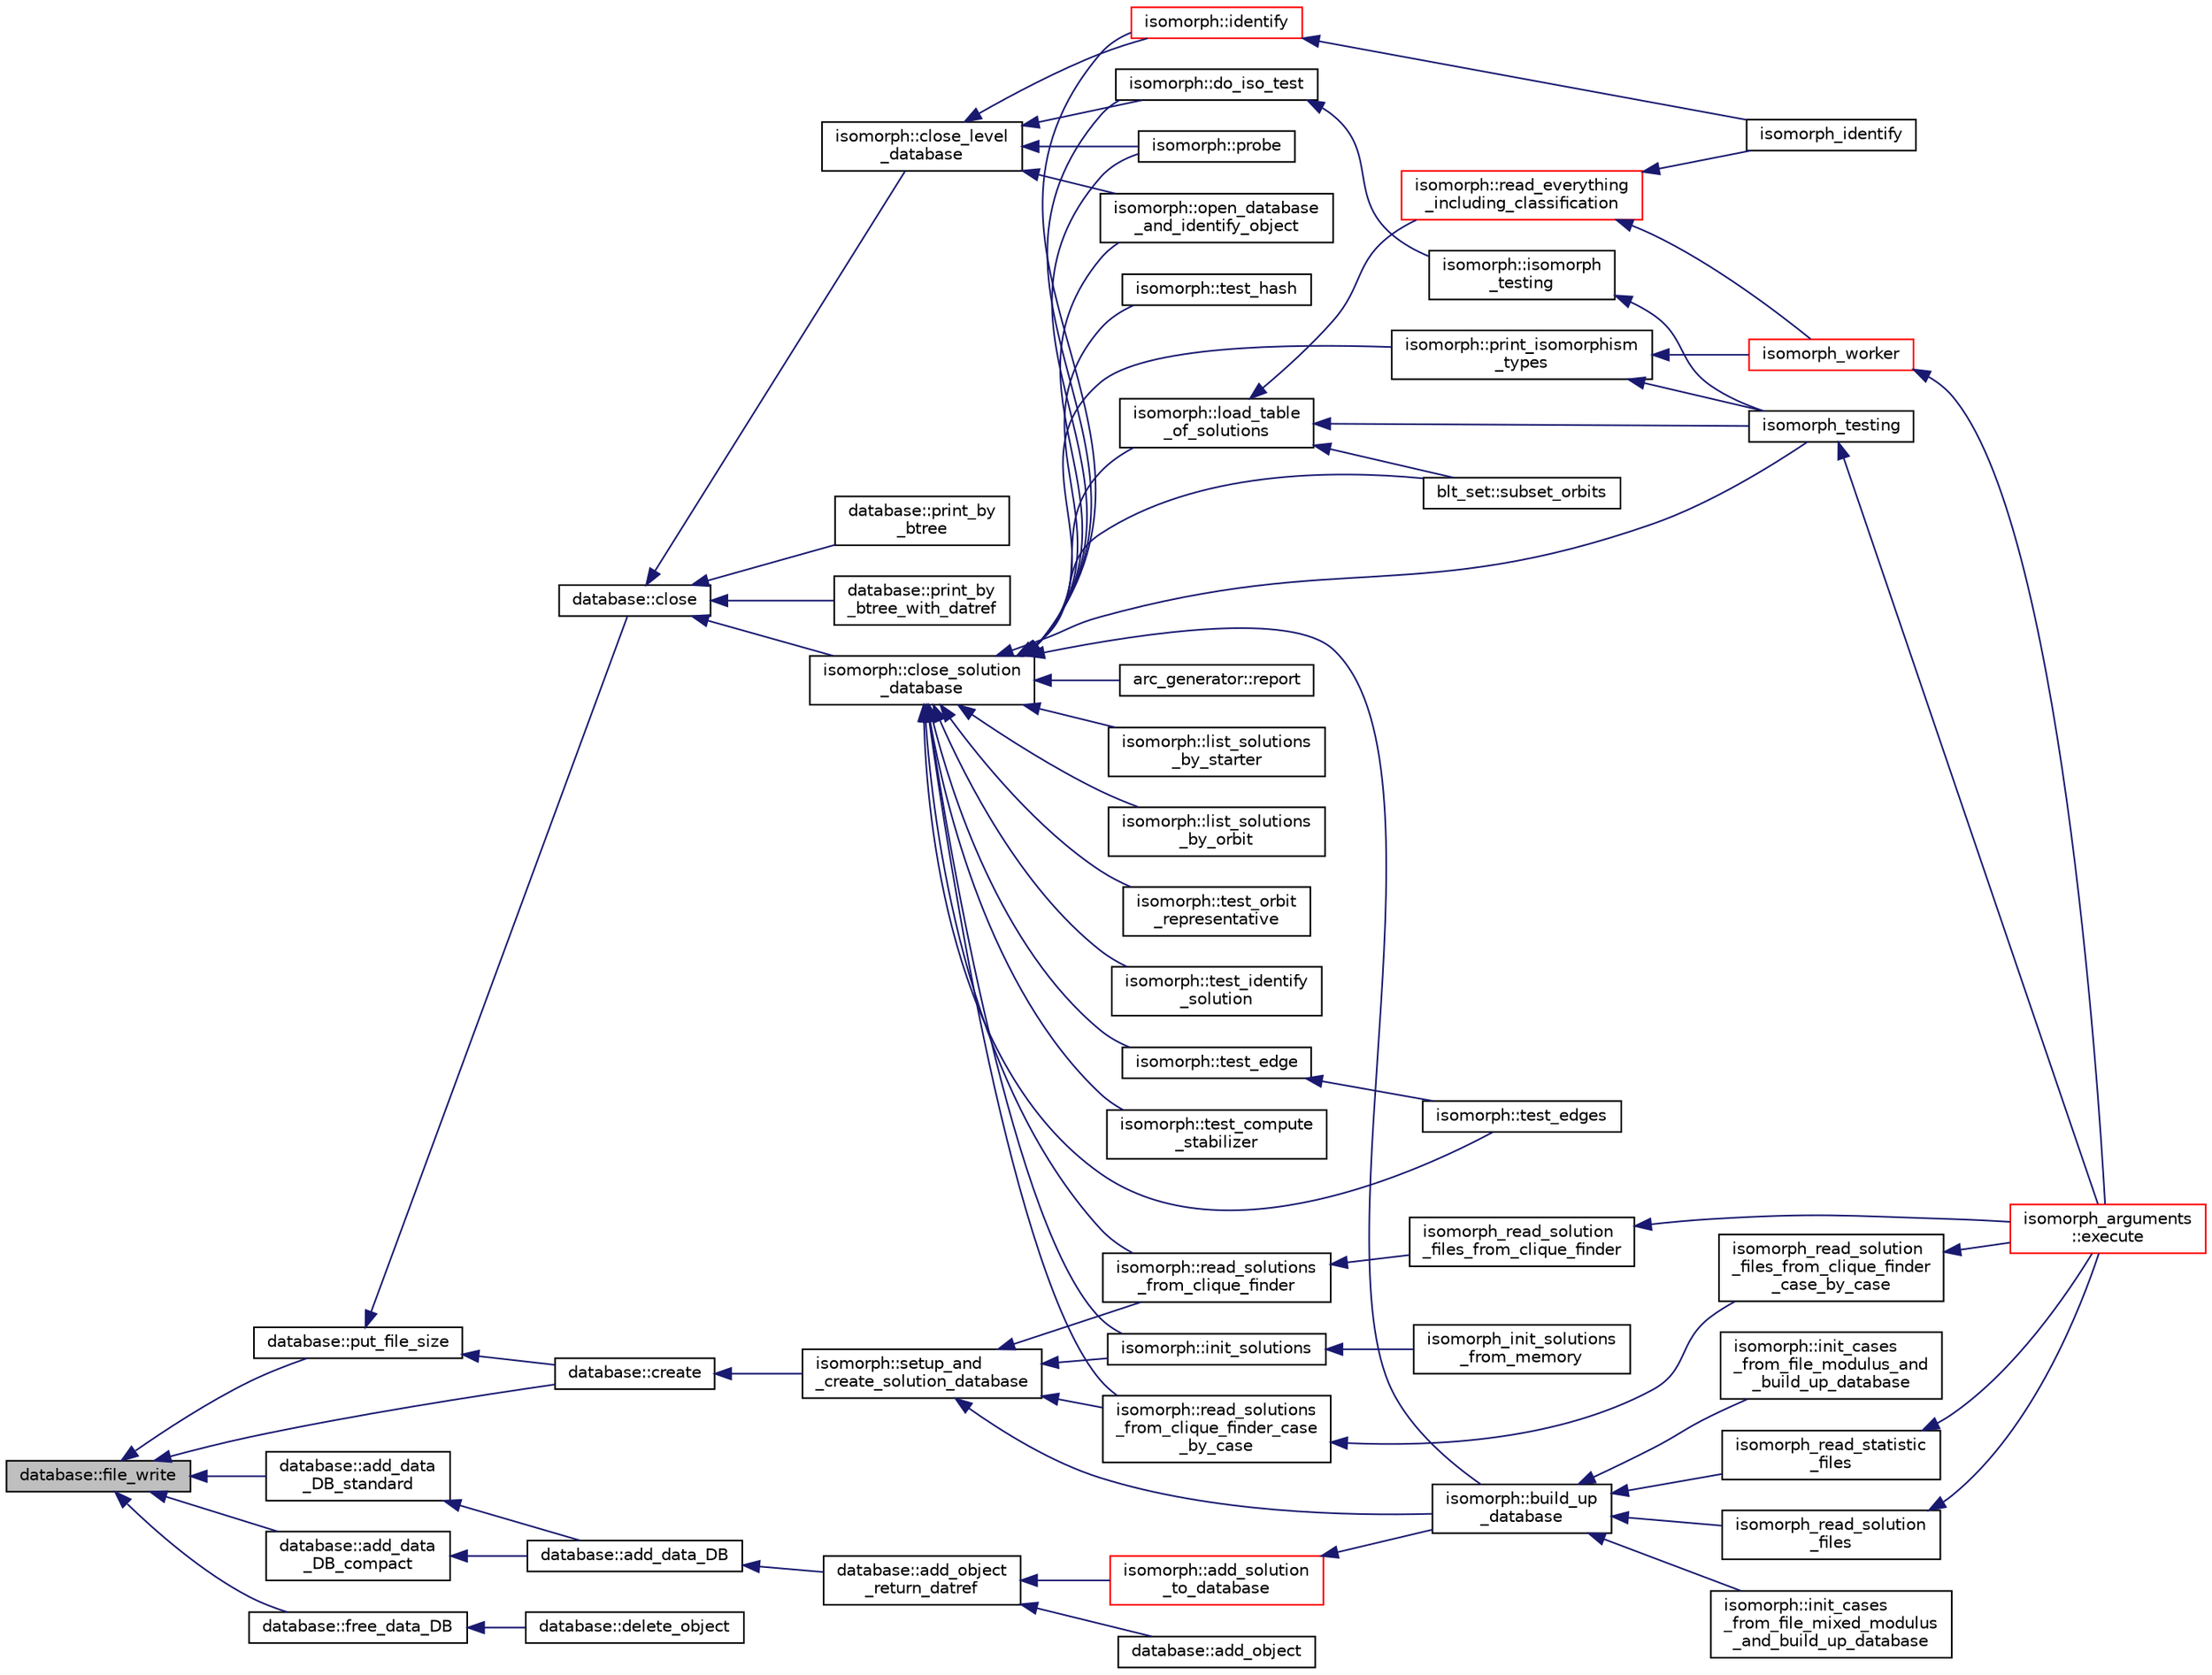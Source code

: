 digraph "database::file_write"
{
  edge [fontname="Helvetica",fontsize="10",labelfontname="Helvetica",labelfontsize="10"];
  node [fontname="Helvetica",fontsize="10",shape=record];
  rankdir="LR";
  Node1477 [label="database::file_write",height=0.2,width=0.4,color="black", fillcolor="grey75", style="filled", fontcolor="black"];
  Node1477 -> Node1478 [dir="back",color="midnightblue",fontsize="10",style="solid",fontname="Helvetica"];
  Node1478 [label="database::create",height=0.2,width=0.4,color="black", fillcolor="white", style="filled",URL="$db/d72/classdatabase.html#a41d486156468426370c803bea3976cf1"];
  Node1478 -> Node1479 [dir="back",color="midnightblue",fontsize="10",style="solid",fontname="Helvetica"];
  Node1479 [label="isomorph::setup_and\l_create_solution_database",height=0.2,width=0.4,color="black", fillcolor="white", style="filled",URL="$d3/d5f/classisomorph.html#a810a22dfde3c43272107c743ec819b0e"];
  Node1479 -> Node1480 [dir="back",color="midnightblue",fontsize="10",style="solid",fontname="Helvetica"];
  Node1480 [label="isomorph::init_solutions",height=0.2,width=0.4,color="black", fillcolor="white", style="filled",URL="$d3/d5f/classisomorph.html#a729746a01bd45d55565d0a11cda9e9a3"];
  Node1480 -> Node1481 [dir="back",color="midnightblue",fontsize="10",style="solid",fontname="Helvetica"];
  Node1481 [label="isomorph_init_solutions\l_from_memory",height=0.2,width=0.4,color="black", fillcolor="white", style="filled",URL="$d4/d7e/isomorph__global_8_c.html#a490bbe6199dc1e29d186b26834266e03"];
  Node1479 -> Node1482 [dir="back",color="midnightblue",fontsize="10",style="solid",fontname="Helvetica"];
  Node1482 [label="isomorph::read_solutions\l_from_clique_finder_case\l_by_case",height=0.2,width=0.4,color="black", fillcolor="white", style="filled",URL="$d3/d5f/classisomorph.html#a65bc5ec528f741a1b01cdd606dfed579"];
  Node1482 -> Node1483 [dir="back",color="midnightblue",fontsize="10",style="solid",fontname="Helvetica"];
  Node1483 [label="isomorph_read_solution\l_files_from_clique_finder\l_case_by_case",height=0.2,width=0.4,color="black", fillcolor="white", style="filled",URL="$d4/d7e/isomorph__global_8_c.html#a2a55ab4b2df6ae83f916cf01eccdf67c"];
  Node1483 -> Node1484 [dir="back",color="midnightblue",fontsize="10",style="solid",fontname="Helvetica"];
  Node1484 [label="isomorph_arguments\l::execute",height=0.2,width=0.4,color="red", fillcolor="white", style="filled",URL="$d5/de4/classisomorph__arguments.html#aa85e472d14906abdd5672dc66027583e"];
  Node1479 -> Node1487 [dir="back",color="midnightblue",fontsize="10",style="solid",fontname="Helvetica"];
  Node1487 [label="isomorph::read_solutions\l_from_clique_finder",height=0.2,width=0.4,color="black", fillcolor="white", style="filled",URL="$d3/d5f/classisomorph.html#a14c4ac27b0d97d338e14ac0d183c5c64"];
  Node1487 -> Node1488 [dir="back",color="midnightblue",fontsize="10",style="solid",fontname="Helvetica"];
  Node1488 [label="isomorph_read_solution\l_files_from_clique_finder",height=0.2,width=0.4,color="black", fillcolor="white", style="filled",URL="$d4/d7e/isomorph__global_8_c.html#ad8be067333430bfdd26c0a34549f4556"];
  Node1488 -> Node1484 [dir="back",color="midnightblue",fontsize="10",style="solid",fontname="Helvetica"];
  Node1479 -> Node1489 [dir="back",color="midnightblue",fontsize="10",style="solid",fontname="Helvetica"];
  Node1489 [label="isomorph::build_up\l_database",height=0.2,width=0.4,color="black", fillcolor="white", style="filled",URL="$d3/d5f/classisomorph.html#a40bea8f733a5855879f927fc73324384"];
  Node1489 -> Node1490 [dir="back",color="midnightblue",fontsize="10",style="solid",fontname="Helvetica"];
  Node1490 [label="isomorph::init_cases\l_from_file_modulus_and\l_build_up_database",height=0.2,width=0.4,color="black", fillcolor="white", style="filled",URL="$d3/d5f/classisomorph.html#a42c6ebeadb51263d8ae8c1bdaae3ebbd"];
  Node1489 -> Node1491 [dir="back",color="midnightblue",fontsize="10",style="solid",fontname="Helvetica"];
  Node1491 [label="isomorph::init_cases\l_from_file_mixed_modulus\l_and_build_up_database",height=0.2,width=0.4,color="black", fillcolor="white", style="filled",URL="$d3/d5f/classisomorph.html#acae208131143734575c088b5f50123f6"];
  Node1489 -> Node1492 [dir="back",color="midnightblue",fontsize="10",style="solid",fontname="Helvetica"];
  Node1492 [label="isomorph_read_statistic\l_files",height=0.2,width=0.4,color="black", fillcolor="white", style="filled",URL="$d4/d7e/isomorph__global_8_c.html#a78a6ee9d7dee4708fc721374bdebfa83"];
  Node1492 -> Node1484 [dir="back",color="midnightblue",fontsize="10",style="solid",fontname="Helvetica"];
  Node1489 -> Node1493 [dir="back",color="midnightblue",fontsize="10",style="solid",fontname="Helvetica"];
  Node1493 [label="isomorph_read_solution\l_files",height=0.2,width=0.4,color="black", fillcolor="white", style="filled",URL="$d4/d7e/isomorph__global_8_c.html#a697da824ab34db5c830530fb3c97df24"];
  Node1493 -> Node1484 [dir="back",color="midnightblue",fontsize="10",style="solid",fontname="Helvetica"];
  Node1477 -> Node1494 [dir="back",color="midnightblue",fontsize="10",style="solid",fontname="Helvetica"];
  Node1494 [label="database::put_file_size",height=0.2,width=0.4,color="black", fillcolor="white", style="filled",URL="$db/d72/classdatabase.html#a3490df2b9feac3d2cfab8a5d00033ab4"];
  Node1494 -> Node1478 [dir="back",color="midnightblue",fontsize="10",style="solid",fontname="Helvetica"];
  Node1494 -> Node1495 [dir="back",color="midnightblue",fontsize="10",style="solid",fontname="Helvetica"];
  Node1495 [label="database::close",height=0.2,width=0.4,color="black", fillcolor="white", style="filled",URL="$db/d72/classdatabase.html#acdc74d15f711cab1c165989723d45caf"];
  Node1495 -> Node1496 [dir="back",color="midnightblue",fontsize="10",style="solid",fontname="Helvetica"];
  Node1496 [label="database::print_by\l_btree",height=0.2,width=0.4,color="black", fillcolor="white", style="filled",URL="$db/d72/classdatabase.html#ac45ae44f2a861557ced6e5ab7c146717"];
  Node1495 -> Node1497 [dir="back",color="midnightblue",fontsize="10",style="solid",fontname="Helvetica"];
  Node1497 [label="database::print_by\l_btree_with_datref",height=0.2,width=0.4,color="black", fillcolor="white", style="filled",URL="$db/d72/classdatabase.html#af84030a29b31944d6763974ac4f774b5"];
  Node1495 -> Node1498 [dir="back",color="midnightblue",fontsize="10",style="solid",fontname="Helvetica"];
  Node1498 [label="isomorph::close_solution\l_database",height=0.2,width=0.4,color="black", fillcolor="white", style="filled",URL="$d3/d5f/classisomorph.html#a4219716e51f60288361e06dd0e91810b"];
  Node1498 -> Node1499 [dir="back",color="midnightblue",fontsize="10",style="solid",fontname="Helvetica"];
  Node1499 [label="blt_set::subset_orbits",height=0.2,width=0.4,color="black", fillcolor="white", style="filled",URL="$d1/d3d/classblt__set.html#af8f79fc4346244acfa0e2c2d23c36993"];
  Node1498 -> Node1500 [dir="back",color="midnightblue",fontsize="10",style="solid",fontname="Helvetica"];
  Node1500 [label="arc_generator::report",height=0.2,width=0.4,color="black", fillcolor="white", style="filled",URL="$d4/d21/classarc__generator.html#a650f715bb3eec8fd1057e07e5b384f9a"];
  Node1498 -> Node1501 [dir="back",color="midnightblue",fontsize="10",style="solid",fontname="Helvetica"];
  Node1501 [label="isomorph::load_table\l_of_solutions",height=0.2,width=0.4,color="black", fillcolor="white", style="filled",URL="$d3/d5f/classisomorph.html#a21ab5aba74a200b9abf041dc5206821a"];
  Node1501 -> Node1499 [dir="back",color="midnightblue",fontsize="10",style="solid",fontname="Helvetica"];
  Node1501 -> Node1502 [dir="back",color="midnightblue",fontsize="10",style="solid",fontname="Helvetica"];
  Node1502 [label="isomorph::read_everything\l_including_classification",height=0.2,width=0.4,color="red", fillcolor="white", style="filled",URL="$d3/d5f/classisomorph.html#aa6a56e4522d3133a6ea65c9ac6de3924"];
  Node1502 -> Node1504 [dir="back",color="midnightblue",fontsize="10",style="solid",fontname="Helvetica"];
  Node1504 [label="isomorph_identify",height=0.2,width=0.4,color="black", fillcolor="white", style="filled",URL="$d4/d7e/isomorph__global_8_c.html#aa0fe57c73d5668eee10a6022ada7f6a3"];
  Node1502 -> Node1506 [dir="back",color="midnightblue",fontsize="10",style="solid",fontname="Helvetica"];
  Node1506 [label="isomorph_worker",height=0.2,width=0.4,color="red", fillcolor="white", style="filled",URL="$d4/d7e/isomorph__global_8_c.html#ace3bb6ec719b02a35534309d4d3fe99a"];
  Node1506 -> Node1484 [dir="back",color="midnightblue",fontsize="10",style="solid",fontname="Helvetica"];
  Node1501 -> Node1508 [dir="back",color="midnightblue",fontsize="10",style="solid",fontname="Helvetica"];
  Node1508 [label="isomorph_testing",height=0.2,width=0.4,color="black", fillcolor="white", style="filled",URL="$d4/d7e/isomorph__global_8_c.html#a5a73cbe9f89c4727f086482ee2d238f9"];
  Node1508 -> Node1484 [dir="back",color="midnightblue",fontsize="10",style="solid",fontname="Helvetica"];
  Node1498 -> Node1509 [dir="back",color="midnightblue",fontsize="10",style="solid",fontname="Helvetica"];
  Node1509 [label="isomorph::list_solutions\l_by_starter",height=0.2,width=0.4,color="black", fillcolor="white", style="filled",URL="$d3/d5f/classisomorph.html#a9c40f343f1a3e5fc177e5121bc809b06"];
  Node1498 -> Node1510 [dir="back",color="midnightblue",fontsize="10",style="solid",fontname="Helvetica"];
  Node1510 [label="isomorph::list_solutions\l_by_orbit",height=0.2,width=0.4,color="black", fillcolor="white", style="filled",URL="$d3/d5f/classisomorph.html#adefb1a89c097c284d29f92d5fc58ebfa"];
  Node1498 -> Node1511 [dir="back",color="midnightblue",fontsize="10",style="solid",fontname="Helvetica"];
  Node1511 [label="isomorph::test_orbit\l_representative",height=0.2,width=0.4,color="black", fillcolor="white", style="filled",URL="$d3/d5f/classisomorph.html#a5f165aa61a0d6b349da5a6117135f6c0"];
  Node1498 -> Node1512 [dir="back",color="midnightblue",fontsize="10",style="solid",fontname="Helvetica"];
  Node1512 [label="isomorph::test_identify\l_solution",height=0.2,width=0.4,color="black", fillcolor="white", style="filled",URL="$d3/d5f/classisomorph.html#aa2c95f309e3283179e87bbbd83bfdc7d"];
  Node1498 -> Node1513 [dir="back",color="midnightblue",fontsize="10",style="solid",fontname="Helvetica"];
  Node1513 [label="isomorph::test_compute\l_stabilizer",height=0.2,width=0.4,color="black", fillcolor="white", style="filled",URL="$d3/d5f/classisomorph.html#a72cd06f32311c44eb09dd73faa36b748"];
  Node1498 -> Node1514 [dir="back",color="midnightblue",fontsize="10",style="solid",fontname="Helvetica"];
  Node1514 [label="isomorph::test_edges",height=0.2,width=0.4,color="black", fillcolor="white", style="filled",URL="$d3/d5f/classisomorph.html#ad23507927d8f7698073475d12b2a85bc"];
  Node1498 -> Node1515 [dir="back",color="midnightblue",fontsize="10",style="solid",fontname="Helvetica"];
  Node1515 [label="isomorph::test_edge",height=0.2,width=0.4,color="black", fillcolor="white", style="filled",URL="$d3/d5f/classisomorph.html#a591165fa287477b480f5b7081198ba46"];
  Node1515 -> Node1514 [dir="back",color="midnightblue",fontsize="10",style="solid",fontname="Helvetica"];
  Node1498 -> Node1516 [dir="back",color="midnightblue",fontsize="10",style="solid",fontname="Helvetica"];
  Node1516 [label="isomorph::test_hash",height=0.2,width=0.4,color="black", fillcolor="white", style="filled",URL="$d3/d5f/classisomorph.html#a53560280664b268a0500d26c801b1e68"];
  Node1498 -> Node1517 [dir="back",color="midnightblue",fontsize="10",style="solid",fontname="Helvetica"];
  Node1517 [label="isomorph::open_database\l_and_identify_object",height=0.2,width=0.4,color="black", fillcolor="white", style="filled",URL="$d3/d5f/classisomorph.html#aa4e387f26f609fc9379d2e01f6cc27d0"];
  Node1498 -> Node1480 [dir="back",color="midnightblue",fontsize="10",style="solid",fontname="Helvetica"];
  Node1498 -> Node1482 [dir="back",color="midnightblue",fontsize="10",style="solid",fontname="Helvetica"];
  Node1498 -> Node1487 [dir="back",color="midnightblue",fontsize="10",style="solid",fontname="Helvetica"];
  Node1498 -> Node1489 [dir="back",color="midnightblue",fontsize="10",style="solid",fontname="Helvetica"];
  Node1498 -> Node1518 [dir="back",color="midnightblue",fontsize="10",style="solid",fontname="Helvetica"];
  Node1518 [label="isomorph::print_isomorphism\l_types",height=0.2,width=0.4,color="black", fillcolor="white", style="filled",URL="$d3/d5f/classisomorph.html#abbcd12f6434585951a5532d0b2467a00"];
  Node1518 -> Node1508 [dir="back",color="midnightblue",fontsize="10",style="solid",fontname="Helvetica"];
  Node1518 -> Node1506 [dir="back",color="midnightblue",fontsize="10",style="solid",fontname="Helvetica"];
  Node1498 -> Node1508 [dir="back",color="midnightblue",fontsize="10",style="solid",fontname="Helvetica"];
  Node1498 -> Node1519 [dir="back",color="midnightblue",fontsize="10",style="solid",fontname="Helvetica"];
  Node1519 [label="isomorph::probe",height=0.2,width=0.4,color="black", fillcolor="white", style="filled",URL="$d3/d5f/classisomorph.html#a9cb6fed7b6ac639d886b117a1f454441"];
  Node1498 -> Node1520 [dir="back",color="midnightblue",fontsize="10",style="solid",fontname="Helvetica"];
  Node1520 [label="isomorph::do_iso_test",height=0.2,width=0.4,color="black", fillcolor="white", style="filled",URL="$d3/d5f/classisomorph.html#a51fc3bf5cc3a99282a489b2df37ee24e"];
  Node1520 -> Node1521 [dir="back",color="midnightblue",fontsize="10",style="solid",fontname="Helvetica"];
  Node1521 [label="isomorph::isomorph\l_testing",height=0.2,width=0.4,color="black", fillcolor="white", style="filled",URL="$d3/d5f/classisomorph.html#ad7945ec94ba0ba16953482edfaa4da6e"];
  Node1521 -> Node1508 [dir="back",color="midnightblue",fontsize="10",style="solid",fontname="Helvetica"];
  Node1498 -> Node1522 [dir="back",color="midnightblue",fontsize="10",style="solid",fontname="Helvetica"];
  Node1522 [label="isomorph::identify",height=0.2,width=0.4,color="red", fillcolor="white", style="filled",URL="$d3/d5f/classisomorph.html#a78ecf843b9f6ca1cfd666e222edd90ae"];
  Node1522 -> Node1504 [dir="back",color="midnightblue",fontsize="10",style="solid",fontname="Helvetica"];
  Node1495 -> Node1523 [dir="back",color="midnightblue",fontsize="10",style="solid",fontname="Helvetica"];
  Node1523 [label="isomorph::close_level\l_database",height=0.2,width=0.4,color="black", fillcolor="white", style="filled",URL="$d3/d5f/classisomorph.html#aeca68d029ae707d3a6c6d4293b7086c8"];
  Node1523 -> Node1517 [dir="back",color="midnightblue",fontsize="10",style="solid",fontname="Helvetica"];
  Node1523 -> Node1519 [dir="back",color="midnightblue",fontsize="10",style="solid",fontname="Helvetica"];
  Node1523 -> Node1520 [dir="back",color="midnightblue",fontsize="10",style="solid",fontname="Helvetica"];
  Node1523 -> Node1522 [dir="back",color="midnightblue",fontsize="10",style="solid",fontname="Helvetica"];
  Node1477 -> Node1524 [dir="back",color="midnightblue",fontsize="10",style="solid",fontname="Helvetica"];
  Node1524 [label="database::add_data\l_DB_standard",height=0.2,width=0.4,color="black", fillcolor="white", style="filled",URL="$db/d72/classdatabase.html#a0f0ab218eb0f06da37f06906663db6eb"];
  Node1524 -> Node1525 [dir="back",color="midnightblue",fontsize="10",style="solid",fontname="Helvetica"];
  Node1525 [label="database::add_data_DB",height=0.2,width=0.4,color="black", fillcolor="white", style="filled",URL="$db/d72/classdatabase.html#ab1a4122dfc06c6e79343fda437c05ed5"];
  Node1525 -> Node1526 [dir="back",color="midnightblue",fontsize="10",style="solid",fontname="Helvetica"];
  Node1526 [label="database::add_object\l_return_datref",height=0.2,width=0.4,color="black", fillcolor="white", style="filled",URL="$db/d72/classdatabase.html#a6b0c2e6ebb9938c57ce826647ed1ad40"];
  Node1526 -> Node1527 [dir="back",color="midnightblue",fontsize="10",style="solid",fontname="Helvetica"];
  Node1527 [label="database::add_object",height=0.2,width=0.4,color="black", fillcolor="white", style="filled",URL="$db/d72/classdatabase.html#a880f60c1d94fff84d0db2b119361fbb6"];
  Node1526 -> Node1528 [dir="back",color="midnightblue",fontsize="10",style="solid",fontname="Helvetica"];
  Node1528 [label="isomorph::add_solution\l_to_database",height=0.2,width=0.4,color="red", fillcolor="white", style="filled",URL="$d3/d5f/classisomorph.html#a18fee606dcd59d50cee898770d01dbc8"];
  Node1528 -> Node1489 [dir="back",color="midnightblue",fontsize="10",style="solid",fontname="Helvetica"];
  Node1477 -> Node1530 [dir="back",color="midnightblue",fontsize="10",style="solid",fontname="Helvetica"];
  Node1530 [label="database::add_data\l_DB_compact",height=0.2,width=0.4,color="black", fillcolor="white", style="filled",URL="$db/d72/classdatabase.html#a31e32de1b8d81c97549b8c74ea678904"];
  Node1530 -> Node1525 [dir="back",color="midnightblue",fontsize="10",style="solid",fontname="Helvetica"];
  Node1477 -> Node1531 [dir="back",color="midnightblue",fontsize="10",style="solid",fontname="Helvetica"];
  Node1531 [label="database::free_data_DB",height=0.2,width=0.4,color="black", fillcolor="white", style="filled",URL="$db/d72/classdatabase.html#a45b6fb10b6810c9770748e7f9dda8377"];
  Node1531 -> Node1532 [dir="back",color="midnightblue",fontsize="10",style="solid",fontname="Helvetica"];
  Node1532 [label="database::delete_object",height=0.2,width=0.4,color="black", fillcolor="white", style="filled",URL="$db/d72/classdatabase.html#a69f061ffa820d1926718dafad5f5513c"];
}
